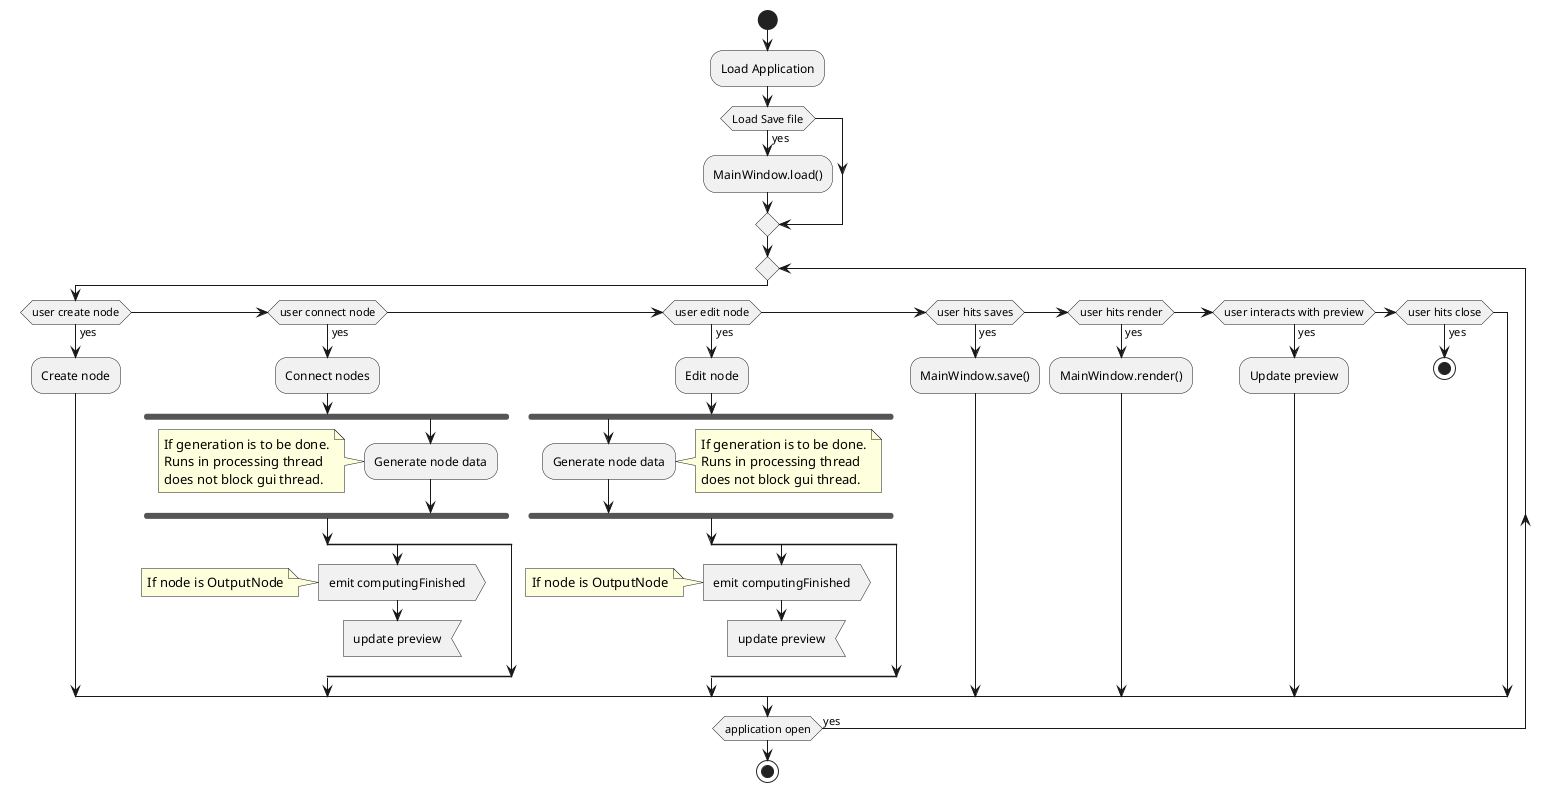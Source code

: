 @startuml
start
:Load Application;
if (Load Save file) then (yes)
    [[Load_Sequence.svg]]:MainWindow.load();
endif
repeat
    if (user create node) then (yes)
        :Create node;
    elseif (user connect node) then (yes)
        :Connect nodes;
        fork
            :Generate node data;
            note left
            If generation is to be done.
            Runs in processing thread
            does not block gui thread.
            end note
        end fork
        split
            :emit computingFinished>
            note left: If node is OutputNode
            :update preview<
            detach
        split again
        end split
    elseif (user edit node) then (yes)
        :Edit node;
        fork
            :Generate node data;
            note right
            If generation is to be done.
            Runs in processing thread
            does not block gui thread.
            end note
        end fork
        split
            :emit computingFinished>
            note left: If node is OutputNode
            :update preview<
            detach
        split again
        end split
    elseif (user hits saves) then (yes)
        [[Save_Sequence.svg]]:MainWindow.save();
    elseif (user hits render) then (yes)
        [[Render_Sequence.svg]]:MainWindow.render();
    elseif (user interacts with preview) then (yes)
        :Update preview;
    elseif (user hits close) then (yes)
        stop
    endif
repeat while (application open) is (yes)
stop
@enduml